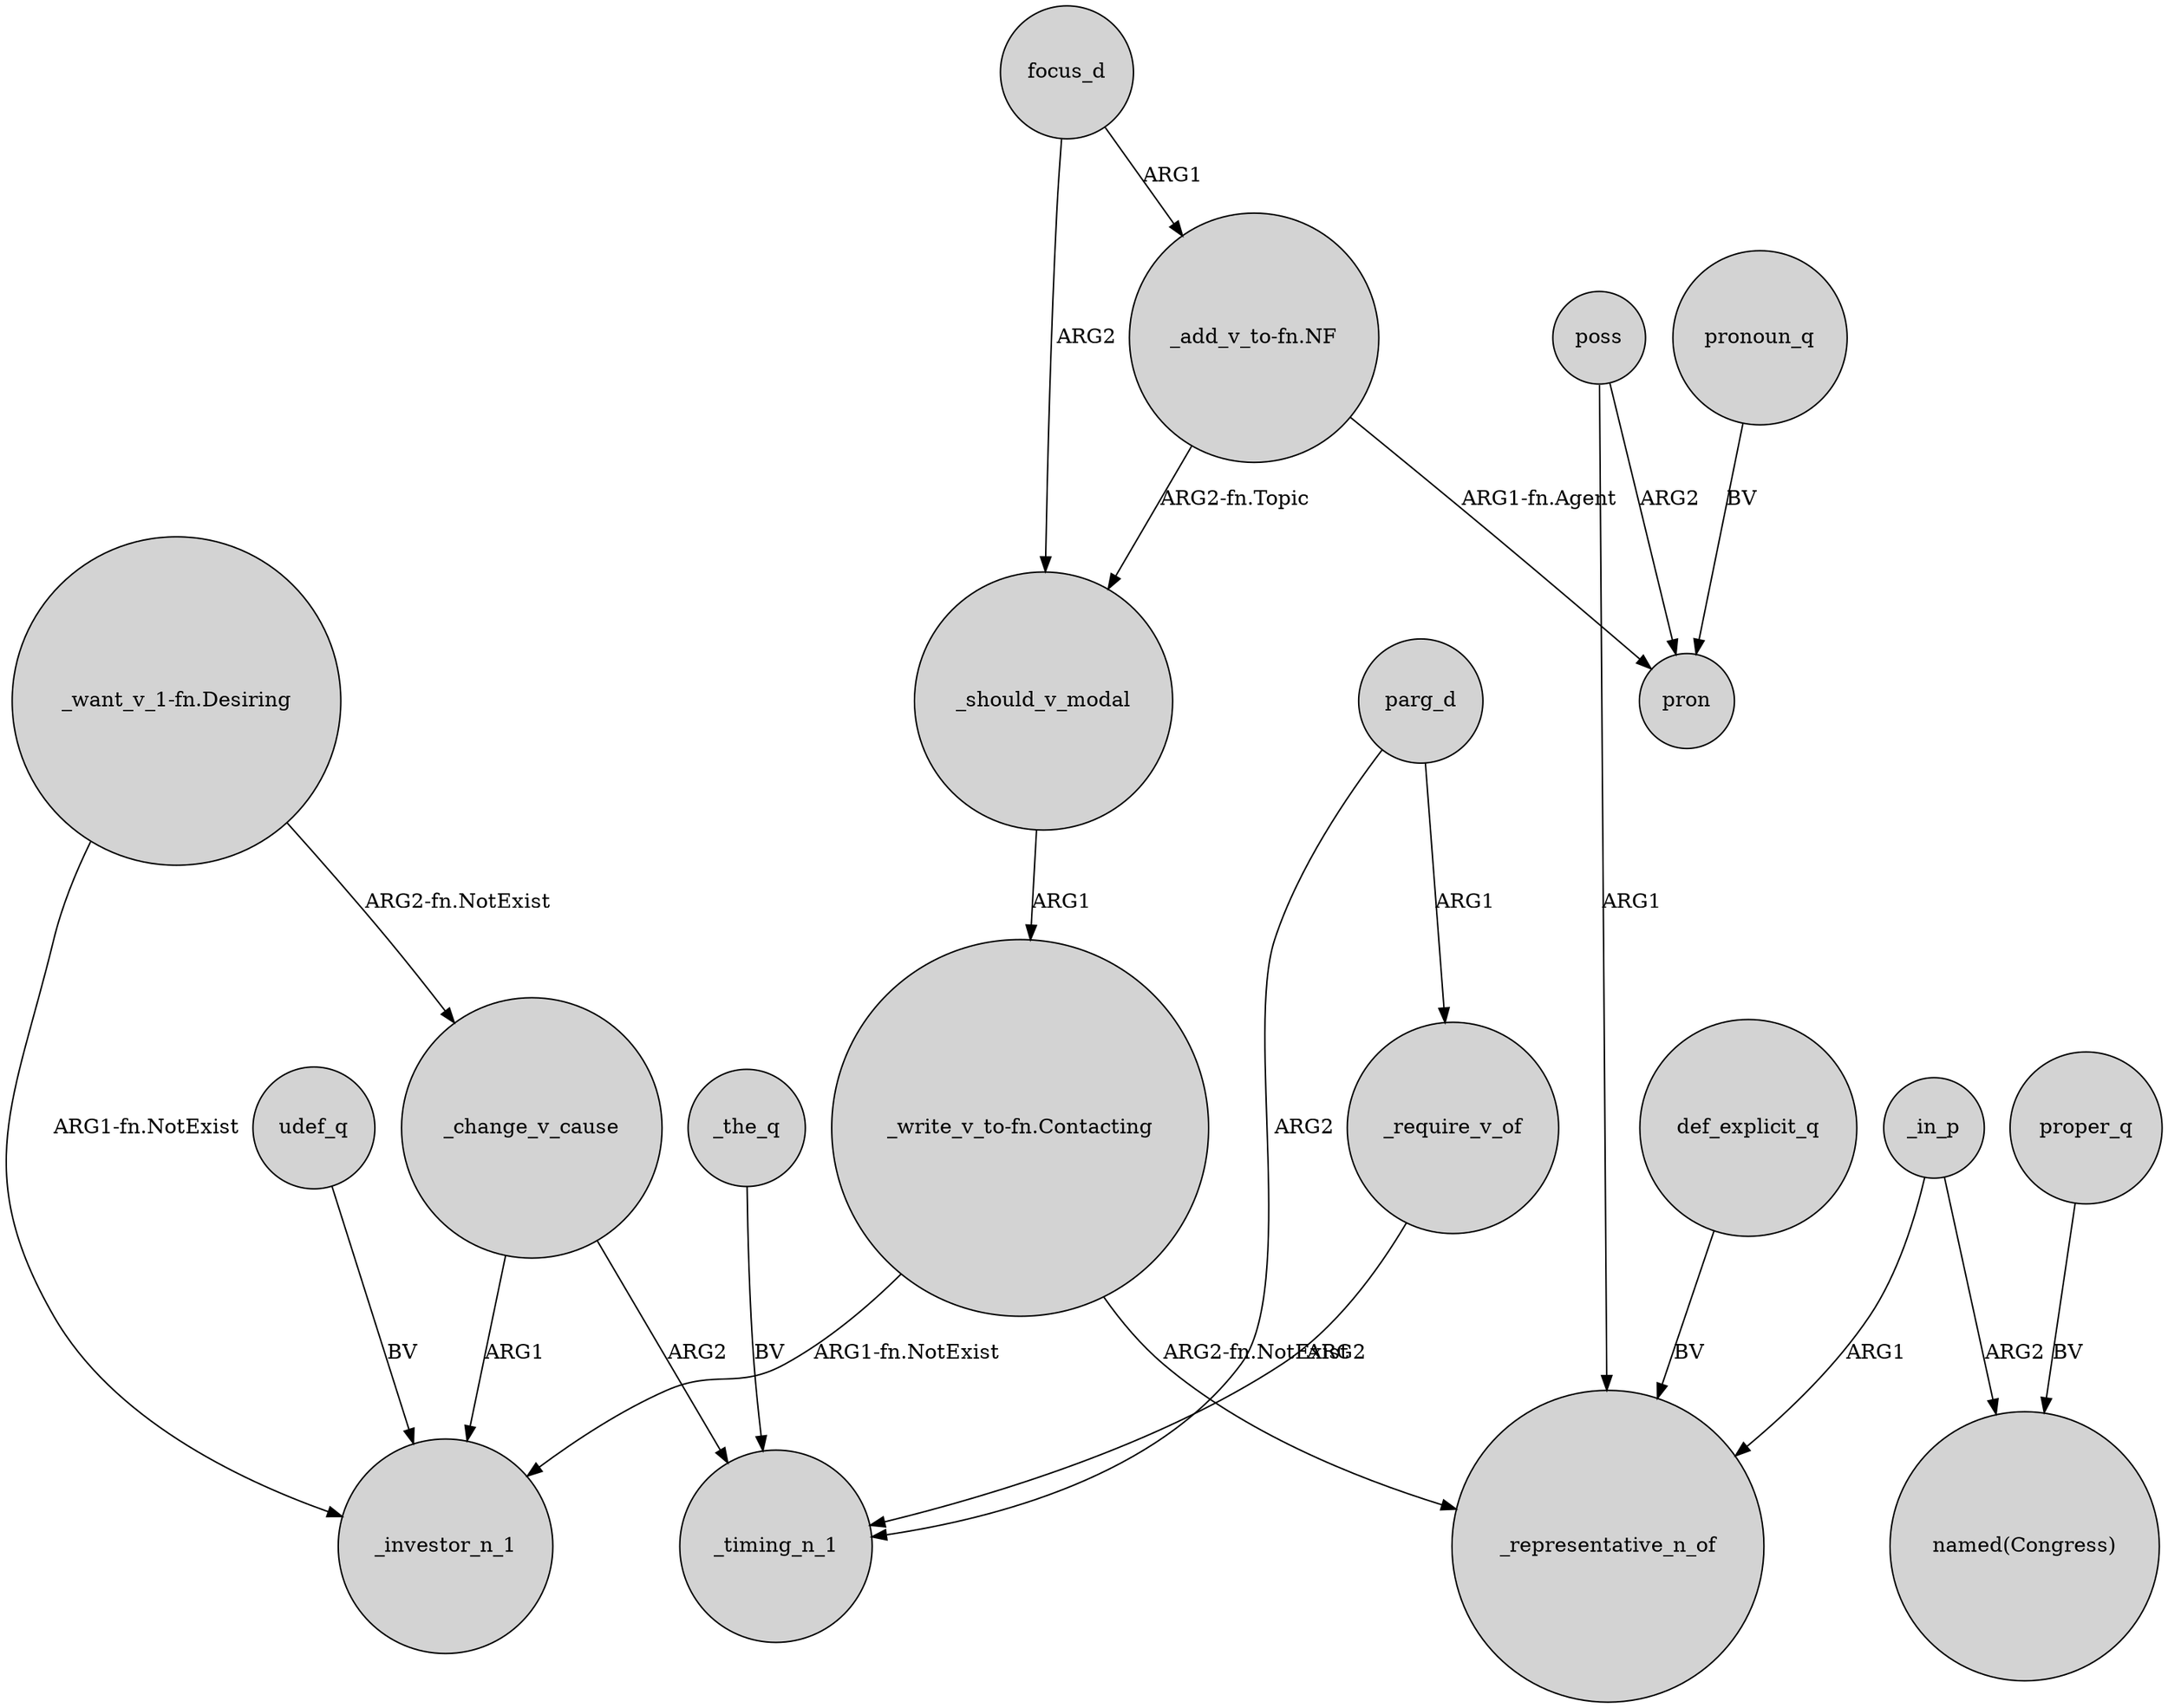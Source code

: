 digraph {
	node [shape=circle style=filled]
	_change_v_cause -> _timing_n_1 [label=ARG2]
	poss -> pron [label=ARG2]
	_in_p -> _representative_n_of [label=ARG1]
	udef_q -> _investor_n_1 [label=BV]
	"_write_v_to-fn.Contacting" -> _representative_n_of [label="ARG2-fn.NotExist"]
	_should_v_modal -> "_write_v_to-fn.Contacting" [label=ARG1]
	focus_d -> _should_v_modal [label=ARG2]
	_require_v_of -> _timing_n_1 [label=ARG2]
	poss -> _representative_n_of [label=ARG1]
	"_want_v_1-fn.Desiring" -> _investor_n_1 [label="ARG1-fn.NotExist"]
	"_want_v_1-fn.Desiring" -> _change_v_cause [label="ARG2-fn.NotExist"]
	proper_q -> "named(Congress)" [label=BV]
	pronoun_q -> pron [label=BV]
	"_add_v_to-fn.NF" -> _should_v_modal [label="ARG2-fn.Topic"]
	"_add_v_to-fn.NF" -> pron [label="ARG1-fn.Agent"]
	parg_d -> _require_v_of [label=ARG1]
	parg_d -> _timing_n_1 [label=ARG2]
	"_write_v_to-fn.Contacting" -> _investor_n_1 [label="ARG1-fn.NotExist"]
	focus_d -> "_add_v_to-fn.NF" [label=ARG1]
	_the_q -> _timing_n_1 [label=BV]
	_in_p -> "named(Congress)" [label=ARG2]
	def_explicit_q -> _representative_n_of [label=BV]
	_change_v_cause -> _investor_n_1 [label=ARG1]
}
